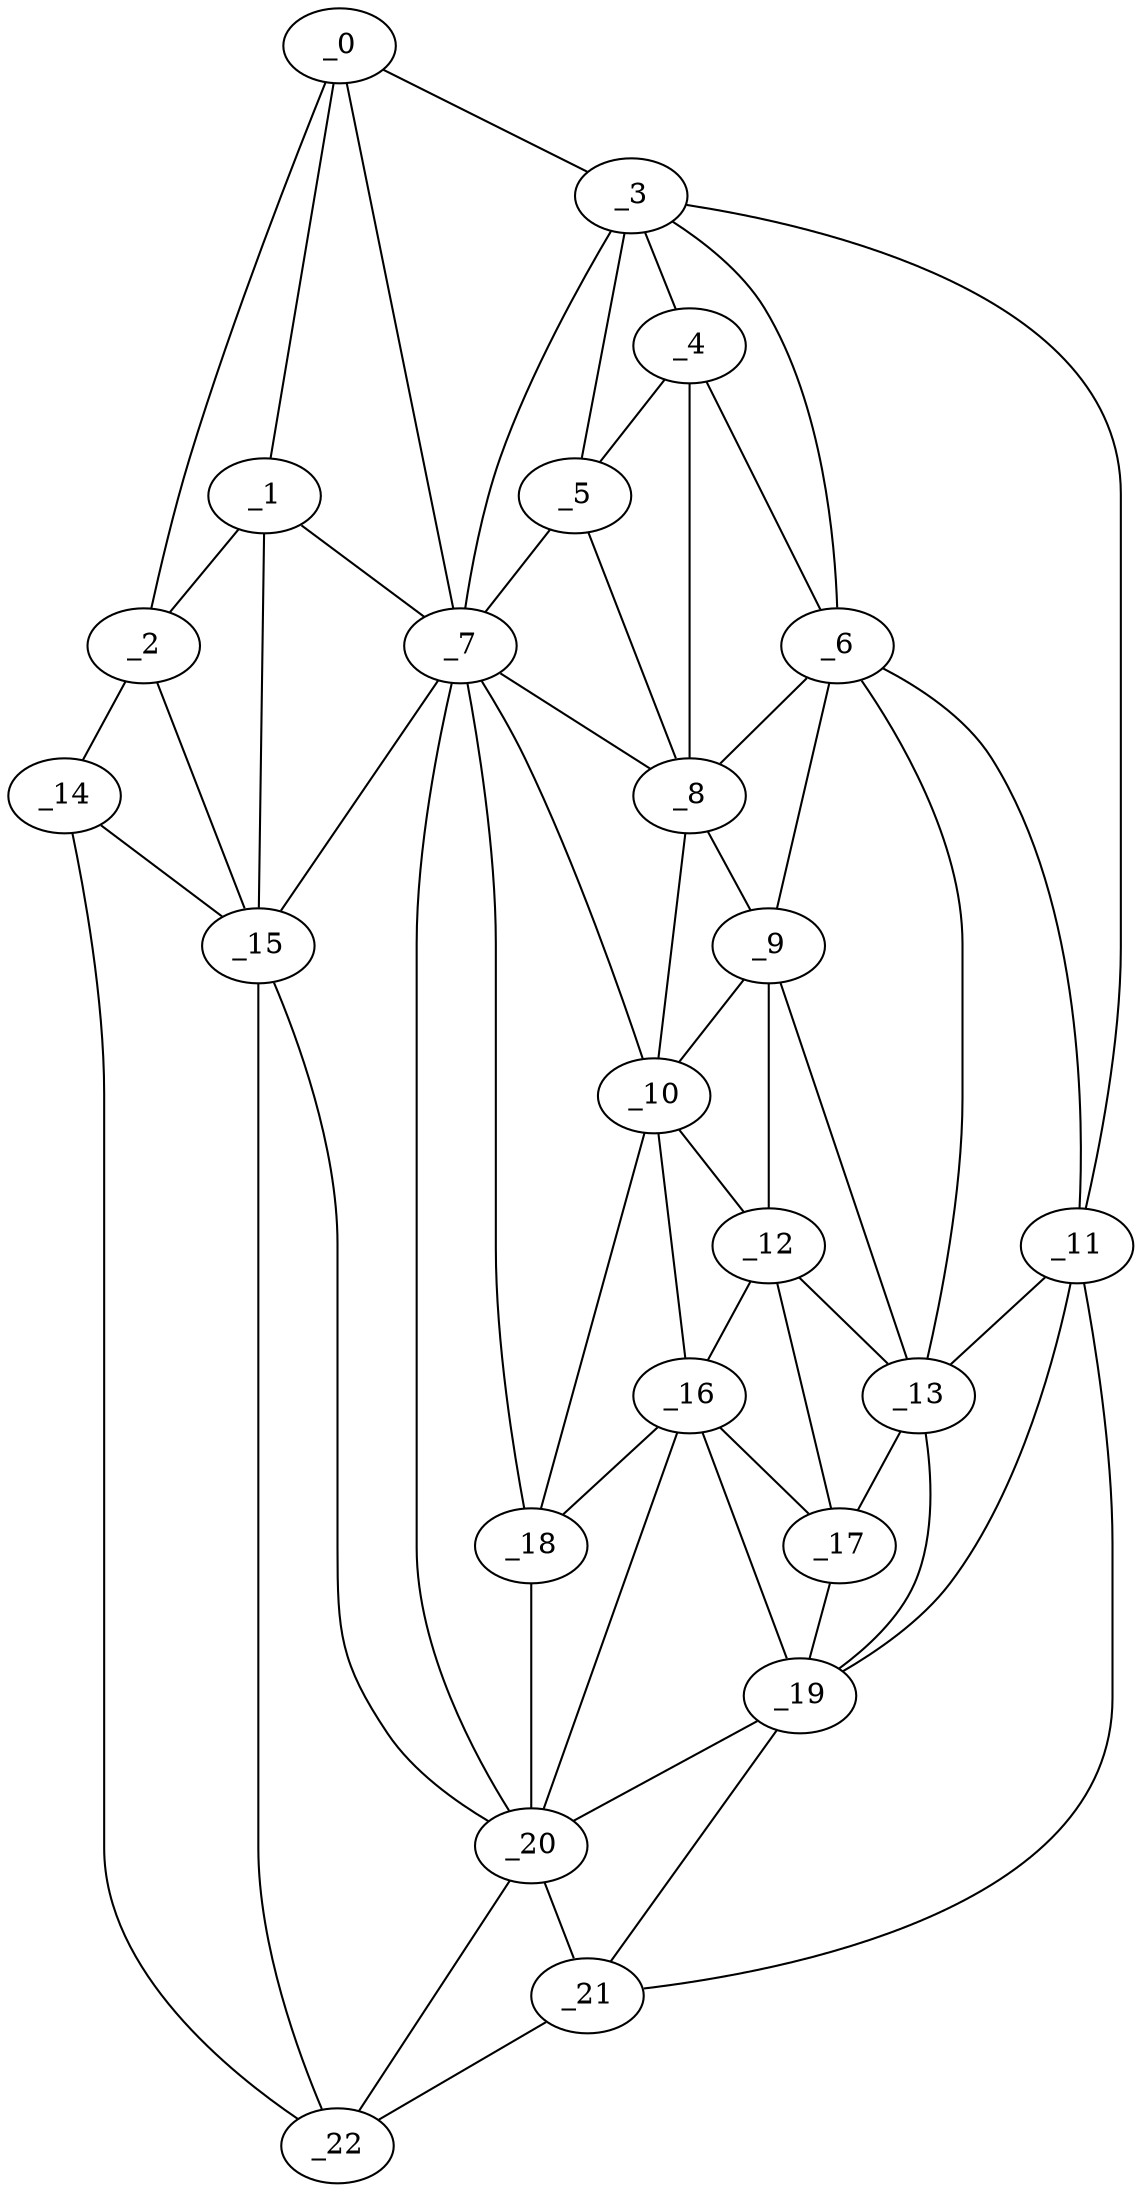 graph "obj24__50.gxl" {
	_0	 [x=39,
		y=62];
	_1	 [x=42,
		y=29];
	_0 -- _1	 [valence=1];
	_2	 [x=43,
		y=7];
	_0 -- _2	 [valence=1];
	_3	 [x=43,
		y=72];
	_0 -- _3	 [valence=1];
	_7	 [x=61,
		y=62];
	_0 -- _7	 [valence=1];
	_1 -- _2	 [valence=2];
	_1 -- _7	 [valence=2];
	_15	 [x=89,
		y=28];
	_1 -- _15	 [valence=1];
	_14	 [x=89,
		y=8];
	_2 -- _14	 [valence=1];
	_2 -- _15	 [valence=2];
	_4	 [x=55,
		y=74];
	_3 -- _4	 [valence=2];
	_5	 [x=59,
		y=70];
	_3 -- _5	 [valence=2];
	_6	 [x=59,
		y=80];
	_3 -- _6	 [valence=1];
	_3 -- _7	 [valence=2];
	_11	 [x=80,
		y=109];
	_3 -- _11	 [valence=1];
	_4 -- _5	 [valence=2];
	_4 -- _6	 [valence=2];
	_8	 [x=62,
		y=73];
	_4 -- _8	 [valence=2];
	_5 -- _7	 [valence=2];
	_5 -- _8	 [valence=2];
	_6 -- _8	 [valence=2];
	_9	 [x=65,
		y=80];
	_6 -- _9	 [valence=1];
	_6 -- _11	 [valence=2];
	_13	 [x=81,
		y=98];
	_6 -- _13	 [valence=2];
	_7 -- _8	 [valence=1];
	_10	 [x=66,
		y=76];
	_7 -- _10	 [valence=2];
	_7 -- _15	 [valence=2];
	_18	 [x=92,
		y=57];
	_7 -- _18	 [valence=2];
	_20	 [x=93,
		y=48];
	_7 -- _20	 [valence=1];
	_8 -- _9	 [valence=2];
	_8 -- _10	 [valence=1];
	_9 -- _10	 [valence=2];
	_12	 [x=81,
		y=86];
	_9 -- _12	 [valence=2];
	_9 -- _13	 [valence=2];
	_10 -- _12	 [valence=1];
	_16	 [x=91,
		y=79];
	_10 -- _16	 [valence=2];
	_10 -- _18	 [valence=2];
	_11 -- _13	 [valence=1];
	_19	 [x=92,
		y=106];
	_11 -- _19	 [valence=1];
	_21	 [x=93,
		y=117];
	_11 -- _21	 [valence=1];
	_12 -- _13	 [valence=2];
	_12 -- _16	 [valence=2];
	_17	 [x=91,
		y=89];
	_12 -- _17	 [valence=2];
	_13 -- _17	 [valence=1];
	_13 -- _19	 [valence=2];
	_14 -- _15	 [valence=2];
	_22	 [x=94,
		y=38];
	_14 -- _22	 [valence=1];
	_15 -- _20	 [valence=2];
	_15 -- _22	 [valence=1];
	_16 -- _17	 [valence=1];
	_16 -- _18	 [valence=2];
	_16 -- _19	 [valence=1];
	_16 -- _20	 [valence=2];
	_17 -- _19	 [valence=2];
	_18 -- _20	 [valence=2];
	_19 -- _20	 [valence=2];
	_19 -- _21	 [valence=2];
	_20 -- _21	 [valence=2];
	_20 -- _22	 [valence=2];
	_21 -- _22	 [valence=1];
}
